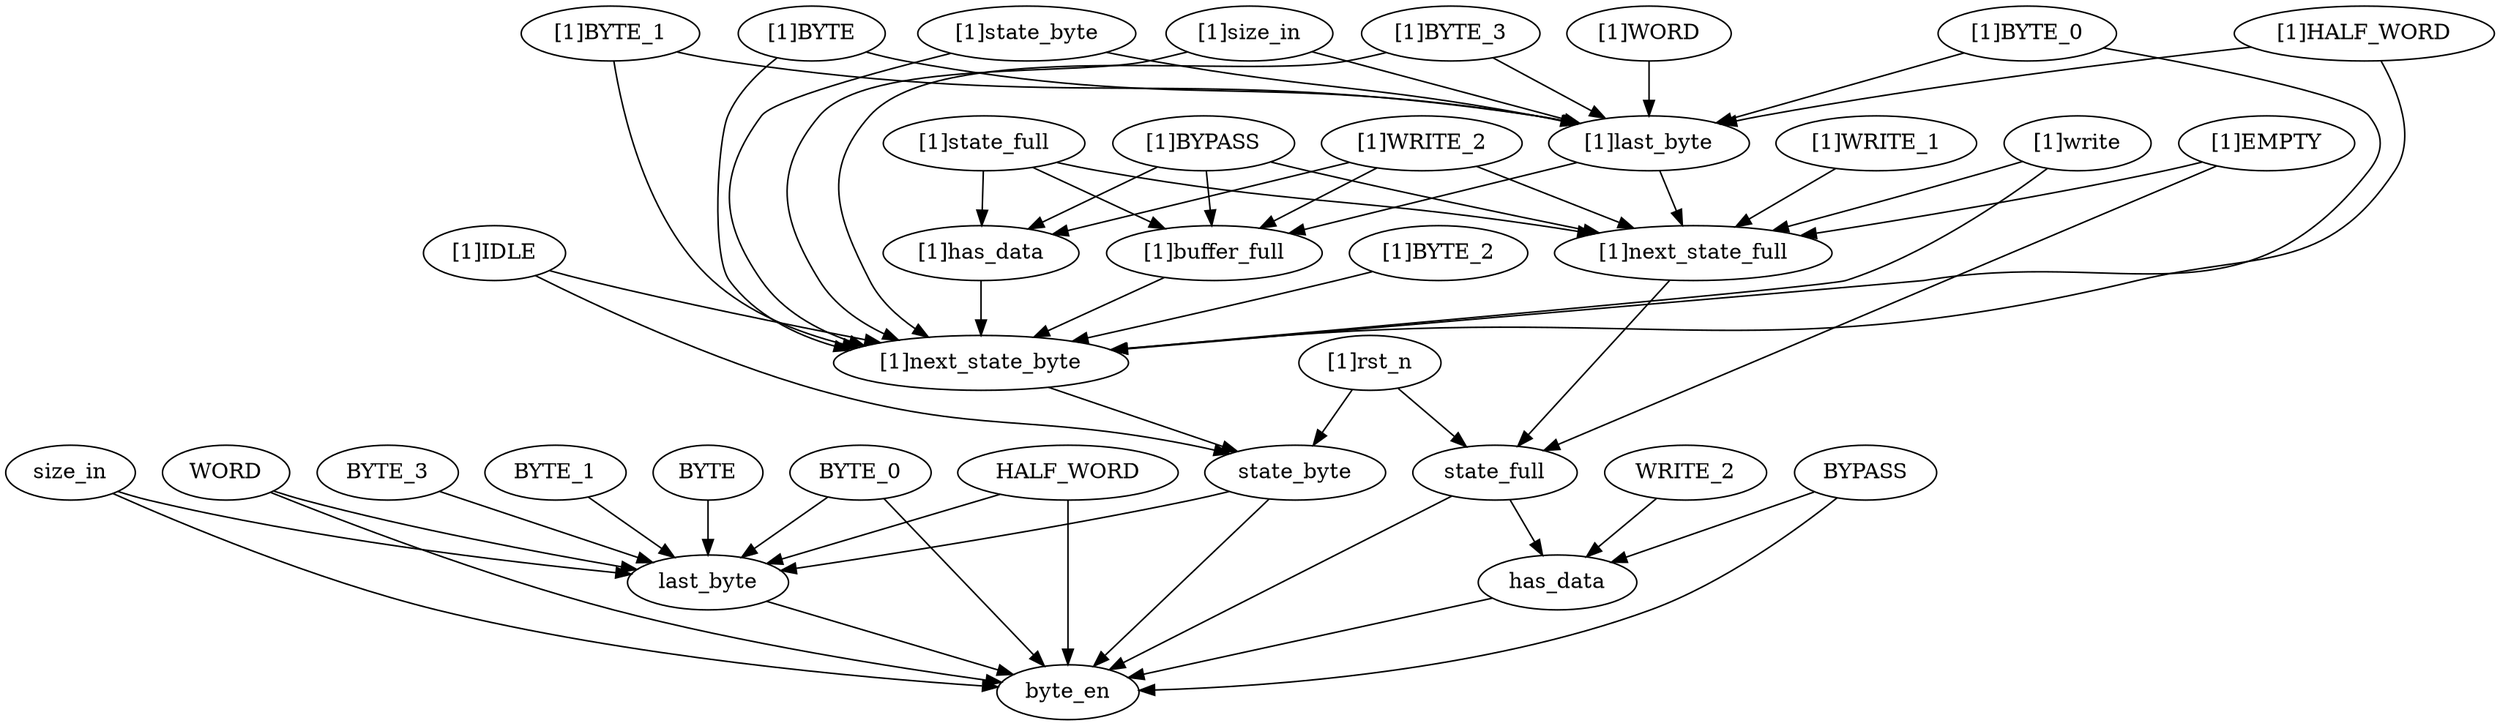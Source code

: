 strict digraph "" {
	"[1]next_state_full"	 [complexity=18,
		importance=0.14797879764,
		rank=0.00822104431334];
	state_full	 [complexity=16,
		importance=0.0970265218439,
		rank=0.00606415761524];
	"[1]next_state_full" -> state_full;
	state_byte	 [complexity=24,
		importance=0.120221004711,
		rank=0.00500920852961];
	byte_en	 [complexity=0,
		importance=0.0296491579404,
		rank=0.0];
	state_byte -> byte_en;
	last_byte	 [complexity=11,
		importance=0.061554519692,
		rank=0.00559586542655];
	state_byte -> last_byte;
	"[1]BYPASS"	 [complexity=22,
		importance=0.163388686377,
		rank=0.00742675847169];
	"[1]BYPASS" -> "[1]next_state_full";
	"[1]buffer_full"	 [complexity=32,
		importance=0.821776850663,
		rank=0.0256805265832];
	"[1]BYPASS" -> "[1]buffer_full";
	"[1]has_data"	 [complexity=34,
		importance=1.02077466133,
		rank=0.0300227841567];
	"[1]BYPASS" -> "[1]has_data";
	"[1]next_state_byte"	 [complexity=26,
		importance=0.199884076976,
		rank=0.00768784911446];
	"[1]next_state_byte" -> state_byte;
	"[1]EMPTY"	 [complexity=24,
		importance=0.311367484017,
		rank=0.0129736451674];
	"[1]EMPTY" -> "[1]next_state_full";
	"[1]EMPTY" -> state_full;
	WRITE_2	 [complexity=16,
		importance=0.066413323125,
		rank=0.00415083269531];
	has_data	 [complexity=11,
		importance=0.051003434388,
		rank=0.00463667585345];
	WRITE_2 -> has_data;
	"[1]buffer_full" -> "[1]next_state_byte";
	"[1]WORD"	 [complexity=35,
		importance=0.639230441049,
		rank=0.0182637268871];
	"[1]last_byte"	 [complexity=22,
		importance=0.623820552312,
		rank=0.0283554796505];
	"[1]WORD" -> "[1]last_byte";
	has_data -> byte_en;
	size_in	 [complexity=24,
		importance=0.0769644084291,
		rank=0.00320685035121];
	size_in -> byte_en;
	size_in -> last_byte;
	"[1]has_data" -> "[1]next_state_byte";
	WORD	 [complexity=24,
		importance=0.0769644084291,
		rank=0.00320685035121];
	WORD -> byte_en;
	WORD -> last_byte;
	state_full -> has_data;
	state_full -> byte_en;
	"[1]HALF_WORD"	 [complexity=35,
		importance=0.639230441049,
		rank=0.0182637268871];
	"[1]HALF_WORD" -> "[1]next_state_byte";
	"[1]HALF_WORD" -> "[1]last_byte";
	"[1]WRITE_1"	 [complexity=28,
		importance=0.459346281657,
		rank=0.0164052243449];
	"[1]WRITE_1" -> "[1]next_state_full";
	BYPASS	 [complexity=16,
		importance=0.066413323125,
		rank=0.00415083269531];
	BYPASS -> has_data;
	BYPASS -> byte_en;
	"[1]WRITE_2"	 [complexity=20,
		importance=0.163388686377,
		rank=0.00816943431886];
	"[1]WRITE_2" -> "[1]next_state_full";
	"[1]WRITE_2" -> "[1]buffer_full";
	"[1]WRITE_2" -> "[1]has_data";
	BYTE_1	 [complexity=24,
		importance=0.0769644084291,
		rank=0.00320685035121];
	BYTE_1 -> last_byte;
	BYTE_0	 [complexity=24,
		importance=0.0769644084291,
		rank=0.00320685035121];
	BYTE_0 -> byte_en;
	BYTE_0 -> last_byte;
	"[1]last_byte" -> "[1]next_state_full";
	"[1]last_byte" -> "[1]buffer_full";
	"[1]rst_n"	 [complexity=17,
		importance=0.209462932425,
		rank=0.0123213489662];
	"[1]rst_n" -> state_byte;
	"[1]rst_n" -> state_full;
	"[1]IDLE"	 [complexity=36,
		importance=0.814946196641,
		rank=0.0226373943511];
	"[1]IDLE" -> state_byte;
	"[1]IDLE" -> "[1]next_state_byte";
	"[1]BYTE_1"	 [complexity=35,
		importance=0.639230441049,
		rank=0.0182637268871];
	"[1]BYTE_1" -> "[1]next_state_byte";
	"[1]BYTE_1" -> "[1]last_byte";
	"[1]BYTE"	 [complexity=35,
		importance=0.639230441049,
		rank=0.0182637268871];
	"[1]BYTE" -> "[1]next_state_byte";
	"[1]BYTE" -> "[1]last_byte";
	last_byte -> byte_en;
	BYTE	 [complexity=24,
		importance=0.0769644084291,
		rank=0.00320685035121];
	BYTE -> last_byte;
	HALF_WORD	 [complexity=24,
		importance=0.0769644084291,
		rank=0.00320685035121];
	HALF_WORD -> byte_en;
	HALF_WORD -> last_byte;
	BYTE_3	 [complexity=24,
		importance=0.0769644084291,
		rank=0.00320685035121];
	BYTE_3 -> last_byte;
	"[1]state_byte"	 [complexity=35,
		importance=0.68248703733,
		rank=0.019499629638];
	"[1]state_byte" -> "[1]next_state_byte";
	"[1]state_byte" -> "[1]last_byte";
	"[1]size_in"	 [complexity=35,
		importance=0.639230441049,
		rank=0.0182637268871];
	"[1]size_in" -> "[1]next_state_byte";
	"[1]size_in" -> "[1]last_byte";
	"[1]state_full"	 [complexity=21,
		importance=0.933895873296,
		rank=0.0444712320617];
	"[1]state_full" -> "[1]next_state_full";
	"[1]state_full" -> "[1]buffer_full";
	"[1]state_full" -> "[1]has_data";
	"[1]BYTE_3"	 [complexity=35,
		importance=0.639230441049,
		rank=0.0182637268871];
	"[1]BYTE_3" -> "[1]next_state_byte";
	"[1]BYTE_3" -> "[1]last_byte";
	"[1]BYTE_2"	 [complexity=28,
		importance=0.215293965713,
		rank=0.00768907020404];
	"[1]BYTE_2" -> "[1]next_state_byte";
	"[1]write"	 [complexity=30,
		importance=0.755303876937,
		rank=0.0251767958979];
	"[1]write" -> "[1]next_state_full";
	"[1]write" -> "[1]next_state_byte";
	"[1]BYTE_0"	 [complexity=35,
		importance=0.639230441049,
		rank=0.0182637268871];
	"[1]BYTE_0" -> "[1]next_state_byte";
	"[1]BYTE_0" -> "[1]last_byte";
}
